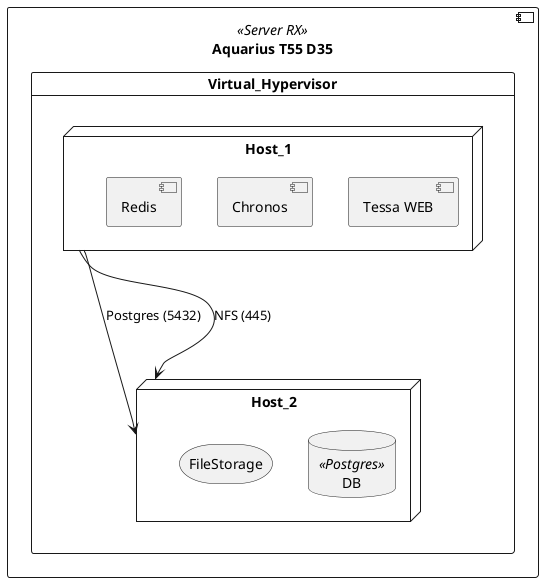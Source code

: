 @startuml
component "Aquarius T55 D35" <<Server RX>> {
    card Virtual_Hypervisor {
        node Host_1 {
            component "Tessa WEB" {
            }
            component "Chronos" {

            }
            component "Redis" {
            }

        }
        node Host_2 {
            database DB <<Postgres>> {

            }
            storage FileStorage {

            }
        }
    }
}

Host_1 ---> Host_2: Postgres (5432)
Host_1 --> Host_2: NFS (445)
@enduml